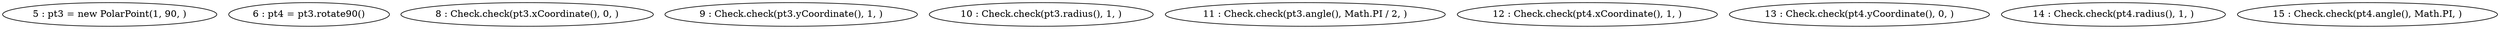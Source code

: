 digraph G {
"5 : pt3 = new PolarPoint(1, 90, )"
"6 : pt4 = pt3.rotate90()"
"8 : Check.check(pt3.xCoordinate(), 0, )"
"9 : Check.check(pt3.yCoordinate(), 1, )"
"10 : Check.check(pt3.radius(), 1, )"
"11 : Check.check(pt3.angle(), Math.PI / 2, )"
"12 : Check.check(pt4.xCoordinate(), 1, )"
"13 : Check.check(pt4.yCoordinate(), 0, )"
"14 : Check.check(pt4.radius(), 1, )"
"15 : Check.check(pt4.angle(), Math.PI, )"
}